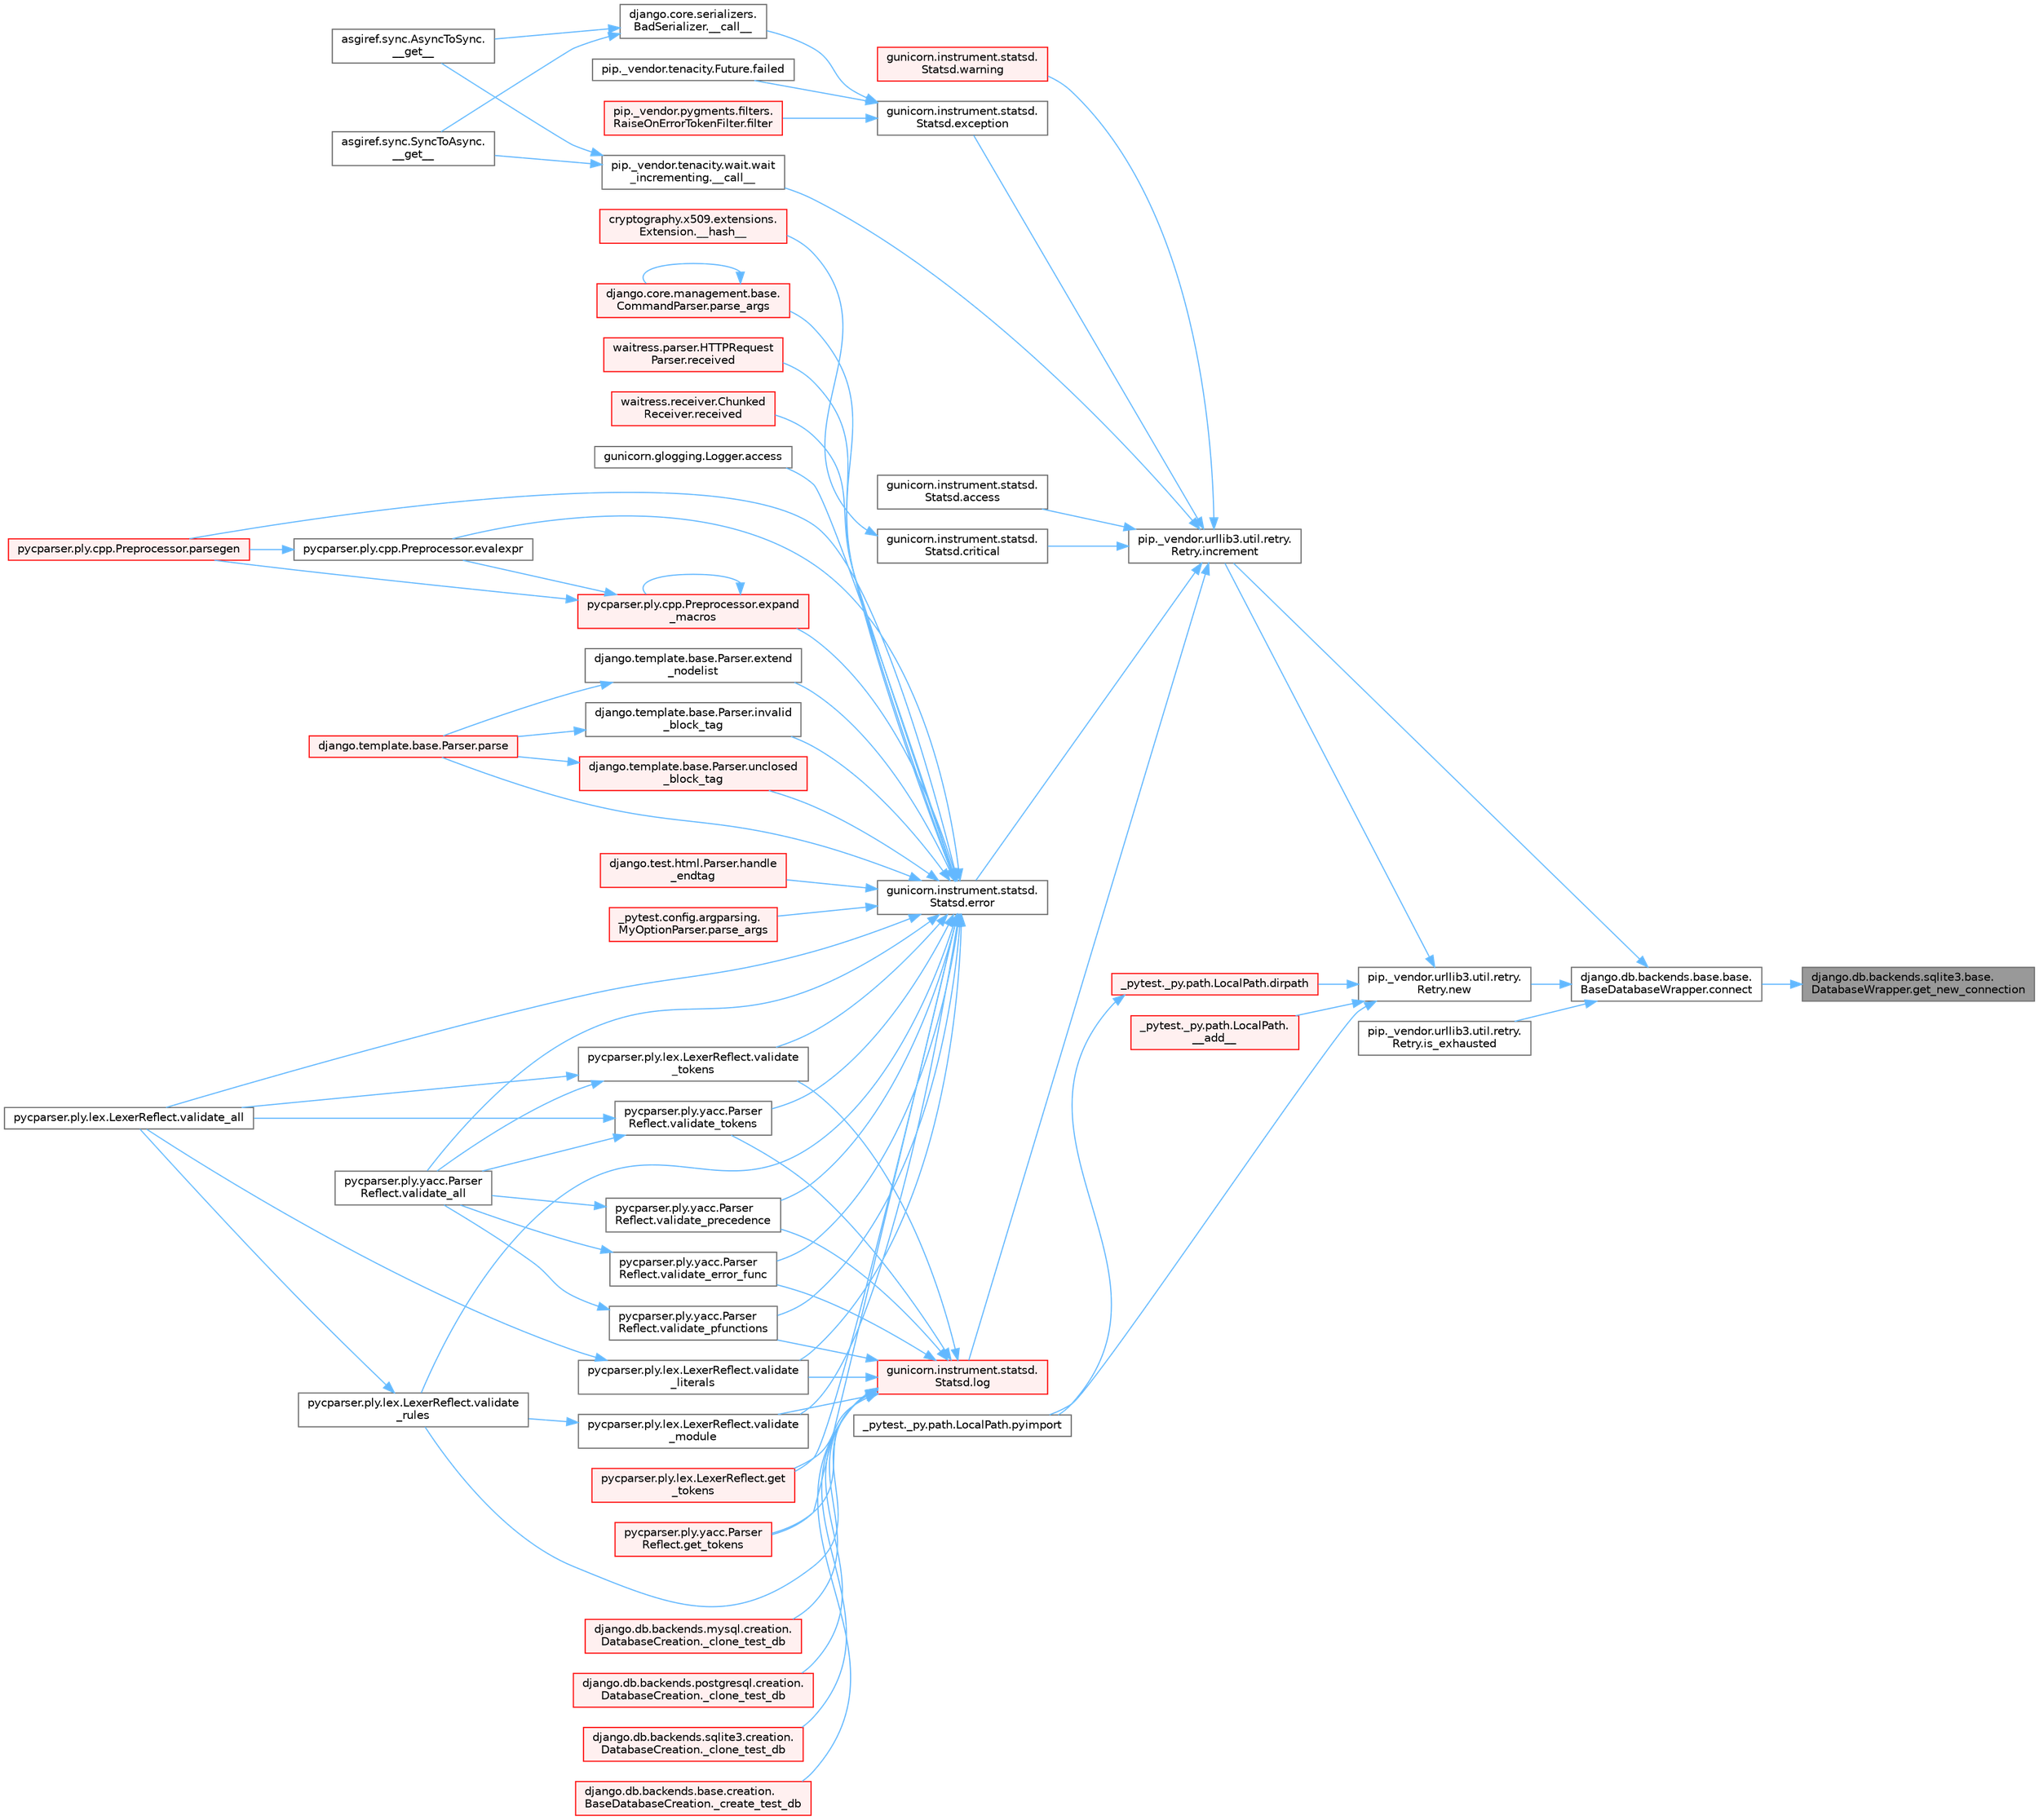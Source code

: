 digraph "django.db.backends.sqlite3.base.DatabaseWrapper.get_new_connection"
{
 // LATEX_PDF_SIZE
  bgcolor="transparent";
  edge [fontname=Helvetica,fontsize=10,labelfontname=Helvetica,labelfontsize=10];
  node [fontname=Helvetica,fontsize=10,shape=box,height=0.2,width=0.4];
  rankdir="RL";
  Node1 [id="Node000001",label="django.db.backends.sqlite3.base.\lDatabaseWrapper.get_new_connection",height=0.2,width=0.4,color="gray40", fillcolor="grey60", style="filled", fontcolor="black",tooltip=" "];
  Node1 -> Node2 [id="edge1_Node000001_Node000002",dir="back",color="steelblue1",style="solid",tooltip=" "];
  Node2 [id="Node000002",label="django.db.backends.base.base.\lBaseDatabaseWrapper.connect",height=0.2,width=0.4,color="grey40", fillcolor="white", style="filled",URL="$classdjango_1_1db_1_1backends_1_1base_1_1base_1_1_base_database_wrapper.html#a7b64171260c3bf790ed1f563fe48ec35",tooltip=" "];
  Node2 -> Node3 [id="edge2_Node000002_Node000003",dir="back",color="steelblue1",style="solid",tooltip=" "];
  Node3 [id="Node000003",label="pip._vendor.urllib3.util.retry.\lRetry.increment",height=0.2,width=0.4,color="grey40", fillcolor="white", style="filled",URL="$classpip_1_1__vendor_1_1urllib3_1_1util_1_1retry_1_1_retry.html#a88dd993ccb2ef4b2bfa9ad0571374b12",tooltip=" "];
  Node3 -> Node4 [id="edge3_Node000003_Node000004",dir="back",color="steelblue1",style="solid",tooltip=" "];
  Node4 [id="Node000004",label="pip._vendor.tenacity.wait.wait\l_incrementing.__call__",height=0.2,width=0.4,color="grey40", fillcolor="white", style="filled",URL="$classpip_1_1__vendor_1_1tenacity_1_1wait_1_1wait__incrementing.html#af47b0264325b86a85aa5cfd3b59a28cf",tooltip=" "];
  Node4 -> Node5 [id="edge4_Node000004_Node000005",dir="back",color="steelblue1",style="solid",tooltip=" "];
  Node5 [id="Node000005",label="asgiref.sync.AsyncToSync.\l__get__",height=0.2,width=0.4,color="grey40", fillcolor="white", style="filled",URL="$classasgiref_1_1sync_1_1_async_to_sync.html#a23e9ef7a73da98dad9e3f4e65846969b",tooltip=" "];
  Node4 -> Node6 [id="edge5_Node000004_Node000006",dir="back",color="steelblue1",style="solid",tooltip=" "];
  Node6 [id="Node000006",label="asgiref.sync.SyncToAsync.\l__get__",height=0.2,width=0.4,color="grey40", fillcolor="white", style="filled",URL="$classasgiref_1_1sync_1_1_sync_to_async.html#aebdfbe3f01079a529fd2f39810597381",tooltip=" "];
  Node3 -> Node7 [id="edge6_Node000003_Node000007",dir="back",color="steelblue1",style="solid",tooltip=" "];
  Node7 [id="Node000007",label="gunicorn.instrument.statsd.\lStatsd.access",height=0.2,width=0.4,color="grey40", fillcolor="white", style="filled",URL="$classgunicorn_1_1instrument_1_1statsd_1_1_statsd.html#a54238bd99ae3e429bb3efdae3a79e8e6",tooltip=" "];
  Node3 -> Node8 [id="edge7_Node000003_Node000008",dir="back",color="steelblue1",style="solid",tooltip=" "];
  Node8 [id="Node000008",label="gunicorn.instrument.statsd.\lStatsd.critical",height=0.2,width=0.4,color="grey40", fillcolor="white", style="filled",URL="$classgunicorn_1_1instrument_1_1statsd_1_1_statsd.html#a6a14e36bb7c86f86aa200f1ba8234786",tooltip=" "];
  Node8 -> Node9 [id="edge8_Node000008_Node000009",dir="back",color="steelblue1",style="solid",tooltip=" "];
  Node9 [id="Node000009",label="cryptography.x509.extensions.\lExtension.__hash__",height=0.2,width=0.4,color="red", fillcolor="#FFF0F0", style="filled",URL="$classcryptography_1_1x509_1_1extensions_1_1_extension.html#a7744510faba9373c947790041c25021e",tooltip=" "];
  Node3 -> Node20 [id="edge9_Node000003_Node000020",dir="back",color="steelblue1",style="solid",tooltip=" "];
  Node20 [id="Node000020",label="gunicorn.instrument.statsd.\lStatsd.error",height=0.2,width=0.4,color="grey40", fillcolor="white", style="filled",URL="$classgunicorn_1_1instrument_1_1statsd_1_1_statsd.html#a00ca379c910e5842719e48e617504c12",tooltip=" "];
  Node20 -> Node21 [id="edge10_Node000020_Node000021",dir="back",color="steelblue1",style="solid",tooltip=" "];
  Node21 [id="Node000021",label="gunicorn.glogging.Logger.access",height=0.2,width=0.4,color="grey40", fillcolor="white", style="filled",URL="$classgunicorn_1_1glogging_1_1_logger.html#a3b9fcb2cb9d7803a849f41d52df08b4b",tooltip=" "];
  Node20 -> Node22 [id="edge11_Node000020_Node000022",dir="back",color="steelblue1",style="solid",tooltip=" "];
  Node22 [id="Node000022",label="pycparser.ply.cpp.Preprocessor.evalexpr",height=0.2,width=0.4,color="grey40", fillcolor="white", style="filled",URL="$classpycparser_1_1ply_1_1cpp_1_1_preprocessor.html#a3c16ad6c28242d1214d20158b02ecabd",tooltip=" "];
  Node22 -> Node23 [id="edge12_Node000022_Node000023",dir="back",color="steelblue1",style="solid",tooltip=" "];
  Node23 [id="Node000023",label="pycparser.ply.cpp.Preprocessor.parsegen",height=0.2,width=0.4,color="red", fillcolor="#FFF0F0", style="filled",URL="$classpycparser_1_1ply_1_1cpp_1_1_preprocessor.html#aad71ed64ebab07f9eafb0b36f9108723",tooltip=" "];
  Node20 -> Node1602 [id="edge13_Node000020_Node001602",dir="back",color="steelblue1",style="solid",tooltip=" "];
  Node1602 [id="Node001602",label="pycparser.ply.cpp.Preprocessor.expand\l_macros",height=0.2,width=0.4,color="red", fillcolor="#FFF0F0", style="filled",URL="$classpycparser_1_1ply_1_1cpp_1_1_preprocessor.html#a4ac7e926ac9f68ef96f58e704a570d42",tooltip=" "];
  Node1602 -> Node22 [id="edge14_Node001602_Node000022",dir="back",color="steelblue1",style="solid",tooltip=" "];
  Node1602 -> Node1602 [id="edge15_Node001602_Node001602",dir="back",color="steelblue1",style="solid",tooltip=" "];
  Node1602 -> Node23 [id="edge16_Node001602_Node000023",dir="back",color="steelblue1",style="solid",tooltip=" "];
  Node20 -> Node1604 [id="edge17_Node000020_Node001604",dir="back",color="steelblue1",style="solid",tooltip=" "];
  Node1604 [id="Node001604",label="django.template.base.Parser.extend\l_nodelist",height=0.2,width=0.4,color="grey40", fillcolor="white", style="filled",URL="$classdjango_1_1template_1_1base_1_1_parser.html#a18cc3b61dee227ebe679d5a97e219f55",tooltip=" "];
  Node1604 -> Node1605 [id="edge18_Node001604_Node001605",dir="back",color="steelblue1",style="solid",tooltip=" "];
  Node1605 [id="Node001605",label="django.template.base.Parser.parse",height=0.2,width=0.4,color="red", fillcolor="#FFF0F0", style="filled",URL="$classdjango_1_1template_1_1base_1_1_parser.html#adf49a6d849c5bc731f4dcd79bbd13e52",tooltip=" "];
  Node20 -> Node1612 [id="edge19_Node000020_Node001612",dir="back",color="steelblue1",style="solid",tooltip=" "];
  Node1612 [id="Node001612",label="pycparser.ply.lex.LexerReflect.get\l_tokens",height=0.2,width=0.4,color="red", fillcolor="#FFF0F0", style="filled",URL="$classpycparser_1_1ply_1_1lex_1_1_lexer_reflect.html#a10983bce282c9b55abb82ce3807c6286",tooltip=" "];
  Node20 -> Node1614 [id="edge20_Node000020_Node001614",dir="back",color="steelblue1",style="solid",tooltip=" "];
  Node1614 [id="Node001614",label="pycparser.ply.yacc.Parser\lReflect.get_tokens",height=0.2,width=0.4,color="red", fillcolor="#FFF0F0", style="filled",URL="$classpycparser_1_1ply_1_1yacc_1_1_parser_reflect.html#a32a8391d1552f74d1fd812eec68dc908",tooltip=" "];
  Node20 -> Node1615 [id="edge21_Node000020_Node001615",dir="back",color="steelblue1",style="solid",tooltip=" "];
  Node1615 [id="Node001615",label="django.test.html.Parser.handle\l_endtag",height=0.2,width=0.4,color="red", fillcolor="#FFF0F0", style="filled",URL="$classdjango_1_1test_1_1html_1_1_parser.html#a884b3359f3c54327e1eb7315d24e003d",tooltip=" "];
  Node20 -> Node1617 [id="edge22_Node000020_Node001617",dir="back",color="steelblue1",style="solid",tooltip=" "];
  Node1617 [id="Node001617",label="django.template.base.Parser.invalid\l_block_tag",height=0.2,width=0.4,color="grey40", fillcolor="white", style="filled",URL="$classdjango_1_1template_1_1base_1_1_parser.html#ad5b5b4e7969f94be4891ad344fb51af5",tooltip=" "];
  Node1617 -> Node1605 [id="edge23_Node001617_Node001605",dir="back",color="steelblue1",style="solid",tooltip=" "];
  Node20 -> Node1605 [id="edge24_Node000020_Node001605",dir="back",color="steelblue1",style="solid",tooltip=" "];
  Node20 -> Node1618 [id="edge25_Node000020_Node001618",dir="back",color="steelblue1",style="solid",tooltip=" "];
  Node1618 [id="Node001618",label="_pytest.config.argparsing.\lMyOptionParser.parse_args",height=0.2,width=0.4,color="red", fillcolor="#FFF0F0", style="filled",URL="$class__pytest_1_1config_1_1argparsing_1_1_my_option_parser.html#ab9c41ef7aa3563347d264f1b7a8a1a66",tooltip=" "];
  Node20 -> Node1621 [id="edge26_Node000020_Node001621",dir="back",color="steelblue1",style="solid",tooltip=" "];
  Node1621 [id="Node001621",label="django.core.management.base.\lCommandParser.parse_args",height=0.2,width=0.4,color="red", fillcolor="#FFF0F0", style="filled",URL="$classdjango_1_1core_1_1management_1_1base_1_1_command_parser.html#a3bfc67243196388c65ea6d0755637db5",tooltip=" "];
  Node1621 -> Node1621 [id="edge27_Node001621_Node001621",dir="back",color="steelblue1",style="solid",tooltip=" "];
  Node20 -> Node23 [id="edge28_Node000020_Node000023",dir="back",color="steelblue1",style="solid",tooltip=" "];
  Node20 -> Node1622 [id="edge29_Node000020_Node001622",dir="back",color="steelblue1",style="solid",tooltip=" "];
  Node1622 [id="Node001622",label="waitress.parser.HTTPRequest\lParser.received",height=0.2,width=0.4,color="red", fillcolor="#FFF0F0", style="filled",URL="$classwaitress_1_1parser_1_1_h_t_t_p_request_parser.html#a37aaf6b973fa4959ae4fe6fe4048fc24",tooltip=" "];
  Node20 -> Node1623 [id="edge30_Node000020_Node001623",dir="back",color="steelblue1",style="solid",tooltip=" "];
  Node1623 [id="Node001623",label="waitress.receiver.Chunked\lReceiver.received",height=0.2,width=0.4,color="red", fillcolor="#FFF0F0", style="filled",URL="$classwaitress_1_1receiver_1_1_chunked_receiver.html#a560337d435bad205b28d765329a3d9e0",tooltip=" "];
  Node20 -> Node1624 [id="edge31_Node000020_Node001624",dir="back",color="steelblue1",style="solid",tooltip=" "];
  Node1624 [id="Node001624",label="django.template.base.Parser.unclosed\l_block_tag",height=0.2,width=0.4,color="red", fillcolor="#FFF0F0", style="filled",URL="$classdjango_1_1template_1_1base_1_1_parser.html#a5ee190e13908db0573b7687deb43b639",tooltip=" "];
  Node1624 -> Node1605 [id="edge32_Node001624_Node001605",dir="back",color="steelblue1",style="solid",tooltip=" "];
  Node20 -> Node1626 [id="edge33_Node000020_Node001626",dir="back",color="steelblue1",style="solid",tooltip=" "];
  Node1626 [id="Node001626",label="pycparser.ply.lex.LexerReflect.validate_all",height=0.2,width=0.4,color="grey40", fillcolor="white", style="filled",URL="$classpycparser_1_1ply_1_1lex_1_1_lexer_reflect.html#a218bcca937278cc45093167729bfb7ac",tooltip=" "];
  Node20 -> Node1432 [id="edge34_Node000020_Node001432",dir="back",color="steelblue1",style="solid",tooltip=" "];
  Node1432 [id="Node001432",label="pycparser.ply.yacc.Parser\lReflect.validate_all",height=0.2,width=0.4,color="grey40", fillcolor="white", style="filled",URL="$classpycparser_1_1ply_1_1yacc_1_1_parser_reflect.html#a96ac0824424f670c89156918f699b845",tooltip=" "];
  Node20 -> Node1627 [id="edge35_Node000020_Node001627",dir="back",color="steelblue1",style="solid",tooltip=" "];
  Node1627 [id="Node001627",label="pycparser.ply.yacc.Parser\lReflect.validate_error_func",height=0.2,width=0.4,color="grey40", fillcolor="white", style="filled",URL="$classpycparser_1_1ply_1_1yacc_1_1_parser_reflect.html#abb7904164b127d4246ed5a91ddf741a8",tooltip=" "];
  Node1627 -> Node1432 [id="edge36_Node001627_Node001432",dir="back",color="steelblue1",style="solid",tooltip=" "];
  Node20 -> Node1628 [id="edge37_Node000020_Node001628",dir="back",color="steelblue1",style="solid",tooltip=" "];
  Node1628 [id="Node001628",label="pycparser.ply.lex.LexerReflect.validate\l_literals",height=0.2,width=0.4,color="grey40", fillcolor="white", style="filled",URL="$classpycparser_1_1ply_1_1lex_1_1_lexer_reflect.html#a7797d2874e80da683e656d5ba97f4a11",tooltip=" "];
  Node1628 -> Node1626 [id="edge38_Node001628_Node001626",dir="back",color="steelblue1",style="solid",tooltip=" "];
  Node20 -> Node1629 [id="edge39_Node000020_Node001629",dir="back",color="steelblue1",style="solid",tooltip=" "];
  Node1629 [id="Node001629",label="pycparser.ply.lex.LexerReflect.validate\l_module",height=0.2,width=0.4,color="grey40", fillcolor="white", style="filled",URL="$classpycparser_1_1ply_1_1lex_1_1_lexer_reflect.html#ac4c78bbfe7d389bff02bd7fb7222d4f9",tooltip=" "];
  Node1629 -> Node1630 [id="edge40_Node001629_Node001630",dir="back",color="steelblue1",style="solid",tooltip=" "];
  Node1630 [id="Node001630",label="pycparser.ply.lex.LexerReflect.validate\l_rules",height=0.2,width=0.4,color="grey40", fillcolor="white", style="filled",URL="$classpycparser_1_1ply_1_1lex_1_1_lexer_reflect.html#a16c717b08e8dfb81b432995308be295a",tooltip=" "];
  Node1630 -> Node1626 [id="edge41_Node001630_Node001626",dir="back",color="steelblue1",style="solid",tooltip=" "];
  Node20 -> Node1631 [id="edge42_Node000020_Node001631",dir="back",color="steelblue1",style="solid",tooltip=" "];
  Node1631 [id="Node001631",label="pycparser.ply.yacc.Parser\lReflect.validate_pfunctions",height=0.2,width=0.4,color="grey40", fillcolor="white", style="filled",URL="$classpycparser_1_1ply_1_1yacc_1_1_parser_reflect.html#ad6caed0ceb47c1d26816271401d68b32",tooltip=" "];
  Node1631 -> Node1432 [id="edge43_Node001631_Node001432",dir="back",color="steelblue1",style="solid",tooltip=" "];
  Node20 -> Node1632 [id="edge44_Node000020_Node001632",dir="back",color="steelblue1",style="solid",tooltip=" "];
  Node1632 [id="Node001632",label="pycparser.ply.yacc.Parser\lReflect.validate_precedence",height=0.2,width=0.4,color="grey40", fillcolor="white", style="filled",URL="$classpycparser_1_1ply_1_1yacc_1_1_parser_reflect.html#a21d35acc015ce3c629247dc491dd9d20",tooltip=" "];
  Node1632 -> Node1432 [id="edge45_Node001632_Node001432",dir="back",color="steelblue1",style="solid",tooltip=" "];
  Node20 -> Node1630 [id="edge46_Node000020_Node001630",dir="back",color="steelblue1",style="solid",tooltip=" "];
  Node20 -> Node1633 [id="edge47_Node000020_Node001633",dir="back",color="steelblue1",style="solid",tooltip=" "];
  Node1633 [id="Node001633",label="pycparser.ply.lex.LexerReflect.validate\l_tokens",height=0.2,width=0.4,color="grey40", fillcolor="white", style="filled",URL="$classpycparser_1_1ply_1_1lex_1_1_lexer_reflect.html#a4bdc9e539877f748edefcd978105615b",tooltip=" "];
  Node1633 -> Node1626 [id="edge48_Node001633_Node001626",dir="back",color="steelblue1",style="solid",tooltip=" "];
  Node1633 -> Node1432 [id="edge49_Node001633_Node001432",dir="back",color="steelblue1",style="solid",tooltip=" "];
  Node20 -> Node1634 [id="edge50_Node000020_Node001634",dir="back",color="steelblue1",style="solid",tooltip=" "];
  Node1634 [id="Node001634",label="pycparser.ply.yacc.Parser\lReflect.validate_tokens",height=0.2,width=0.4,color="grey40", fillcolor="white", style="filled",URL="$classpycparser_1_1ply_1_1yacc_1_1_parser_reflect.html#a8fc22ab3debc6125e0b5cd26910f94f4",tooltip=" "];
  Node1634 -> Node1626 [id="edge51_Node001634_Node001626",dir="back",color="steelblue1",style="solid",tooltip=" "];
  Node1634 -> Node1432 [id="edge52_Node001634_Node001432",dir="back",color="steelblue1",style="solid",tooltip=" "];
  Node3 -> Node3173 [id="edge53_Node000003_Node003173",dir="back",color="steelblue1",style="solid",tooltip=" "];
  Node3173 [id="Node003173",label="gunicorn.instrument.statsd.\lStatsd.exception",height=0.2,width=0.4,color="grey40", fillcolor="white", style="filled",URL="$classgunicorn_1_1instrument_1_1statsd_1_1_statsd.html#adb608a3f95da3d6e3a9c000265fd866b",tooltip=" "];
  Node3173 -> Node3174 [id="edge54_Node003173_Node003174",dir="back",color="steelblue1",style="solid",tooltip=" "];
  Node3174 [id="Node003174",label="django.core.serializers.\lBadSerializer.__call__",height=0.2,width=0.4,color="grey40", fillcolor="white", style="filled",URL="$classdjango_1_1core_1_1serializers_1_1_bad_serializer.html#a6e73e3ac062790cfce2cf052525ec528",tooltip=" "];
  Node3174 -> Node5 [id="edge55_Node003174_Node000005",dir="back",color="steelblue1",style="solid",tooltip=" "];
  Node3174 -> Node6 [id="edge56_Node003174_Node000006",dir="back",color="steelblue1",style="solid",tooltip=" "];
  Node3173 -> Node3175 [id="edge57_Node003173_Node003175",dir="back",color="steelblue1",style="solid",tooltip=" "];
  Node3175 [id="Node003175",label="pip._vendor.tenacity.Future.failed",height=0.2,width=0.4,color="grey40", fillcolor="white", style="filled",URL="$classpip_1_1__vendor_1_1tenacity_1_1_future.html#affa139740865e503ef9e4b87a38c0657",tooltip=" "];
  Node3173 -> Node3176 [id="edge58_Node003173_Node003176",dir="back",color="steelblue1",style="solid",tooltip=" "];
  Node3176 [id="Node003176",label="pip._vendor.pygments.filters.\lRaiseOnErrorTokenFilter.filter",height=0.2,width=0.4,color="red", fillcolor="#FFF0F0", style="filled",URL="$classpip_1_1__vendor_1_1pygments_1_1filters_1_1_raise_on_error_token_filter.html#aacf420bb16c8d3a430b88e78ee35b253",tooltip=" "];
  Node3 -> Node3177 [id="edge59_Node000003_Node003177",dir="back",color="steelblue1",style="solid",tooltip=" "];
  Node3177 [id="Node003177",label="gunicorn.instrument.statsd.\lStatsd.log",height=0.2,width=0.4,color="red", fillcolor="#FFF0F0", style="filled",URL="$classgunicorn_1_1instrument_1_1statsd_1_1_statsd.html#ab99145cf0b7c66dbcebcbdcbd44b4953",tooltip=" "];
  Node3177 -> Node377 [id="edge60_Node003177_Node000377",dir="back",color="steelblue1",style="solid",tooltip=" "];
  Node377 [id="Node000377",label="django.db.backends.mysql.creation.\lDatabaseCreation._clone_test_db",height=0.2,width=0.4,color="red", fillcolor="#FFF0F0", style="filled",URL="$classdjango_1_1db_1_1backends_1_1mysql_1_1creation_1_1_database_creation.html#ab4d99b6a9b6a81141d0fba9440d91619",tooltip=" "];
  Node3177 -> Node379 [id="edge61_Node003177_Node000379",dir="back",color="steelblue1",style="solid",tooltip=" "];
  Node379 [id="Node000379",label="django.db.backends.postgresql.creation.\lDatabaseCreation._clone_test_db",height=0.2,width=0.4,color="red", fillcolor="#FFF0F0", style="filled",URL="$classdjango_1_1db_1_1backends_1_1postgresql_1_1creation_1_1_database_creation.html#ab57e8a2ba94a8a4888fd435036b4c322",tooltip=" "];
  Node3177 -> Node380 [id="edge62_Node003177_Node000380",dir="back",color="steelblue1",style="solid",tooltip=" "];
  Node380 [id="Node000380",label="django.db.backends.sqlite3.creation.\lDatabaseCreation._clone_test_db",height=0.2,width=0.4,color="red", fillcolor="#FFF0F0", style="filled",URL="$classdjango_1_1db_1_1backends_1_1sqlite3_1_1creation_1_1_database_creation.html#a43a28bd11187e2b0677fd0be7643387b",tooltip=" "];
  Node3177 -> Node381 [id="edge63_Node003177_Node000381",dir="back",color="steelblue1",style="solid",tooltip=" "];
  Node381 [id="Node000381",label="django.db.backends.base.creation.\lBaseDatabaseCreation._create_test_db",height=0.2,width=0.4,color="red", fillcolor="#FFF0F0", style="filled",URL="$classdjango_1_1db_1_1backends_1_1base_1_1creation_1_1_base_database_creation.html#a3782aff49b95503af2f0e518a10dc22d",tooltip=" "];
  Node3177 -> Node1612 [id="edge64_Node003177_Node001612",dir="back",color="steelblue1",style="solid",tooltip=" "];
  Node3177 -> Node1614 [id="edge65_Node003177_Node001614",dir="back",color="steelblue1",style="solid",tooltip=" "];
  Node3177 -> Node1627 [id="edge66_Node003177_Node001627",dir="back",color="steelblue1",style="solid",tooltip=" "];
  Node3177 -> Node1628 [id="edge67_Node003177_Node001628",dir="back",color="steelblue1",style="solid",tooltip=" "];
  Node3177 -> Node1629 [id="edge68_Node003177_Node001629",dir="back",color="steelblue1",style="solid",tooltip=" "];
  Node3177 -> Node1631 [id="edge69_Node003177_Node001631",dir="back",color="steelblue1",style="solid",tooltip=" "];
  Node3177 -> Node1632 [id="edge70_Node003177_Node001632",dir="back",color="steelblue1",style="solid",tooltip=" "];
  Node3177 -> Node1630 [id="edge71_Node003177_Node001630",dir="back",color="steelblue1",style="solid",tooltip=" "];
  Node3177 -> Node1633 [id="edge72_Node003177_Node001633",dir="back",color="steelblue1",style="solid",tooltip=" "];
  Node3177 -> Node1634 [id="edge73_Node003177_Node001634",dir="back",color="steelblue1",style="solid",tooltip=" "];
  Node3 -> Node3178 [id="edge74_Node000003_Node003178",dir="back",color="steelblue1",style="solid",tooltip=" "];
  Node3178 [id="Node003178",label="gunicorn.instrument.statsd.\lStatsd.warning",height=0.2,width=0.4,color="red", fillcolor="#FFF0F0", style="filled",URL="$classgunicorn_1_1instrument_1_1statsd_1_1_statsd.html#a4b25361c9be113a5555acee1dd23fc61",tooltip=" "];
  Node2 -> Node931 [id="edge75_Node000002_Node000931",dir="back",color="steelblue1",style="solid",tooltip=" "];
  Node931 [id="Node000931",label="pip._vendor.urllib3.util.retry.\lRetry.is_exhausted",height=0.2,width=0.4,color="grey40", fillcolor="white", style="filled",URL="$classpip_1_1__vendor_1_1urllib3_1_1util_1_1retry_1_1_retry.html#ad8d42bd72e35f497daf9a0359560969d",tooltip=" "];
  Node2 -> Node932 [id="edge76_Node000002_Node000932",dir="back",color="steelblue1",style="solid",tooltip=" "];
  Node932 [id="Node000932",label="pip._vendor.urllib3.util.retry.\lRetry.new",height=0.2,width=0.4,color="grey40", fillcolor="white", style="filled",URL="$classpip_1_1__vendor_1_1urllib3_1_1util_1_1retry_1_1_retry.html#ab806585412b9d9b3c0d882fb4bd8d3c0",tooltip=" "];
  Node932 -> Node665 [id="edge77_Node000932_Node000665",dir="back",color="steelblue1",style="solid",tooltip=" "];
  Node665 [id="Node000665",label="_pytest._py.path.LocalPath.\l__add__",height=0.2,width=0.4,color="red", fillcolor="#FFF0F0", style="filled",URL="$class__pytest_1_1__py_1_1path_1_1_local_path.html#abe95df43f29943a2ec6ccad0c25662da",tooltip=" "];
  Node932 -> Node933 [id="edge78_Node000932_Node000933",dir="back",color="steelblue1",style="solid",tooltip=" "];
  Node933 [id="Node000933",label="_pytest._py.path.LocalPath.dirpath",height=0.2,width=0.4,color="red", fillcolor="#FFF0F0", style="filled",URL="$class__pytest_1_1__py_1_1path_1_1_local_path.html#aa8766bdaffd39f928eaae6f30b741b05",tooltip=" "];
  Node933 -> Node1117 [id="edge79_Node000933_Node001117",dir="back",color="steelblue1",style="solid",tooltip=" "];
  Node1117 [id="Node001117",label="_pytest._py.path.LocalPath.pyimport",height=0.2,width=0.4,color="grey40", fillcolor="white", style="filled",URL="$class__pytest_1_1__py_1_1path_1_1_local_path.html#aaf2fbd0a1a8554d138b60c28ca682b75",tooltip=" "];
  Node932 -> Node3 [id="edge80_Node000932_Node000003",dir="back",color="steelblue1",style="solid",tooltip=" "];
  Node932 -> Node1117 [id="edge81_Node000932_Node001117",dir="back",color="steelblue1",style="solid",tooltip=" "];
}
